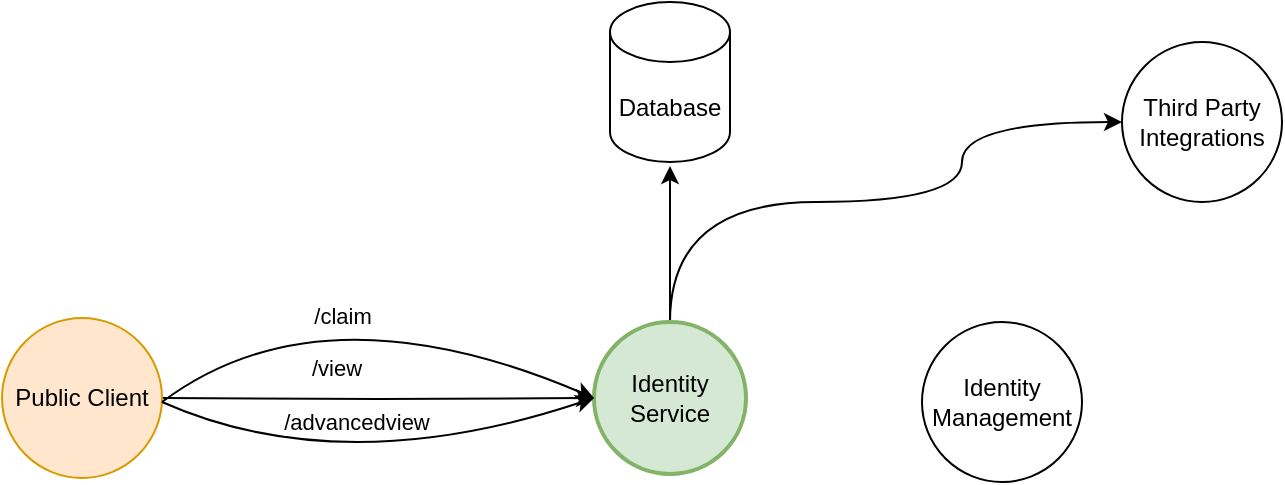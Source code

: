 <mxfile version="23.1.8" type="github">
  <diagram name="Page-1" id="6WTEVgZgzbK2yXOucDcC">
    <mxGraphModel dx="2284" dy="1899" grid="1" gridSize="10" guides="1" tooltips="1" connect="1" arrows="1" fold="1" page="1" pageScale="1" pageWidth="850" pageHeight="1100" math="0" shadow="0">
      <root>
        <mxCell id="0" />
        <mxCell id="1" parent="0" />
        <mxCell id="Pe_V_5DJ8t9zyu-0Aj7v-10" value="" style="edgeStyle=orthogonalEdgeStyle;rounded=0;orthogonalLoop=1;jettySize=auto;html=1;" edge="1" parent="1" source="3">
          <mxGeometry relative="1" as="geometry">
            <mxPoint x="-326" y="-968" as="targetPoint" />
          </mxGeometry>
        </mxCell>
        <mxCell id="Pe_V_5DJ8t9zyu-0Aj7v-25" style="edgeStyle=orthogonalEdgeStyle;rounded=0;orthogonalLoop=1;jettySize=auto;html=1;curved=1;" edge="1" parent="1" source="3" target="Pe_V_5DJ8t9zyu-0Aj7v-24">
          <mxGeometry relative="1" as="geometry">
            <Array as="points">
              <mxPoint x="-326" y="-950" />
              <mxPoint x="-180" y="-950" />
            </Array>
          </mxGeometry>
        </mxCell>
        <mxCell id="3" value="Identity Service" style="ellipse;aspect=fixed;strokeWidth=2;whiteSpace=wrap;fillColor=#d5e8d4;strokeColor=#82b366;" parent="1" vertex="1">
          <mxGeometry x="-364" y="-890" width="76" height="76" as="geometry" />
        </mxCell>
        <mxCell id="Pe_V_5DJ8t9zyu-0Aj7v-12" style="edgeStyle=orthogonalEdgeStyle;rounded=0;orthogonalLoop=1;jettySize=auto;html=1;entryX=0;entryY=0.5;entryDx=0;entryDy=0;" edge="1" parent="1" target="3">
          <mxGeometry relative="1" as="geometry">
            <mxPoint x="-580" y="-852" as="sourcePoint" />
          </mxGeometry>
        </mxCell>
        <mxCell id="Pe_V_5DJ8t9zyu-0Aj7v-13" value="/view" style="edgeLabel;html=1;align=center;verticalAlign=middle;resizable=0;points=[];" vertex="1" connectable="0" parent="Pe_V_5DJ8t9zyu-0Aj7v-12">
          <mxGeometry x="-0.194" y="-1" relative="1" as="geometry">
            <mxPoint y="-17" as="offset" />
          </mxGeometry>
        </mxCell>
        <mxCell id="Pe_V_5DJ8t9zyu-0Aj7v-14" value="Public Client" style="ellipse;whiteSpace=wrap;html=1;aspect=fixed;fillColor=#ffe6cc;strokeColor=#d79b00;" vertex="1" parent="1">
          <mxGeometry x="-660" y="-892" width="80" height="80" as="geometry" />
        </mxCell>
        <mxCell id="Pe_V_5DJ8t9zyu-0Aj7v-19" value="Database" style="shape=cylinder3;whiteSpace=wrap;html=1;boundedLbl=1;backgroundOutline=1;size=15;" vertex="1" parent="1">
          <mxGeometry x="-356" y="-1050" width="60" height="80" as="geometry" />
        </mxCell>
        <mxCell id="Pe_V_5DJ8t9zyu-0Aj7v-20" value="" style="endArrow=classic;html=1;rounded=0;curved=1;entryX=0;entryY=0.5;entryDx=0;entryDy=0;" edge="1" parent="1" target="3">
          <mxGeometry width="50" height="50" relative="1" as="geometry">
            <mxPoint x="-580" y="-850" as="sourcePoint" />
            <mxPoint x="-360" y="-800" as="targetPoint" />
            <Array as="points">
              <mxPoint x="-490" y="-810" />
            </Array>
          </mxGeometry>
        </mxCell>
        <mxCell id="Pe_V_5DJ8t9zyu-0Aj7v-21" value="/advancedview" style="edgeLabel;html=1;align=center;verticalAlign=middle;resizable=0;points=[];" vertex="1" connectable="0" parent="Pe_V_5DJ8t9zyu-0Aj7v-20">
          <mxGeometry x="-0.219" y="18" relative="1" as="geometry">
            <mxPoint x="7" y="-11" as="offset" />
          </mxGeometry>
        </mxCell>
        <mxCell id="Pe_V_5DJ8t9zyu-0Aj7v-22" value="" style="endArrow=classic;html=1;rounded=0;curved=1;entryX=0;entryY=0.5;entryDx=0;entryDy=0;" edge="1" parent="1" target="3">
          <mxGeometry width="50" height="50" relative="1" as="geometry">
            <mxPoint x="-580" y="-850" as="sourcePoint" />
            <mxPoint x="-390" y="-910" as="targetPoint" />
            <Array as="points">
              <mxPoint x="-500" y="-910" />
            </Array>
          </mxGeometry>
        </mxCell>
        <mxCell id="Pe_V_5DJ8t9zyu-0Aj7v-23" value="/claim" style="edgeLabel;html=1;align=center;verticalAlign=middle;resizable=0;points=[];" vertex="1" connectable="0" parent="Pe_V_5DJ8t9zyu-0Aj7v-22">
          <mxGeometry x="-0.03" y="-22" relative="1" as="geometry">
            <mxPoint y="-11" as="offset" />
          </mxGeometry>
        </mxCell>
        <mxCell id="Pe_V_5DJ8t9zyu-0Aj7v-24" value="Third Party Integrations" style="ellipse;whiteSpace=wrap;html=1;aspect=fixed;" vertex="1" parent="1">
          <mxGeometry x="-100" y="-1030" width="80" height="80" as="geometry" />
        </mxCell>
        <mxCell id="Pe_V_5DJ8t9zyu-0Aj7v-26" value="Identity Management" style="ellipse;whiteSpace=wrap;html=1;aspect=fixed;" vertex="1" parent="1">
          <mxGeometry x="-200" y="-890" width="80" height="80" as="geometry" />
        </mxCell>
      </root>
    </mxGraphModel>
  </diagram>
</mxfile>
